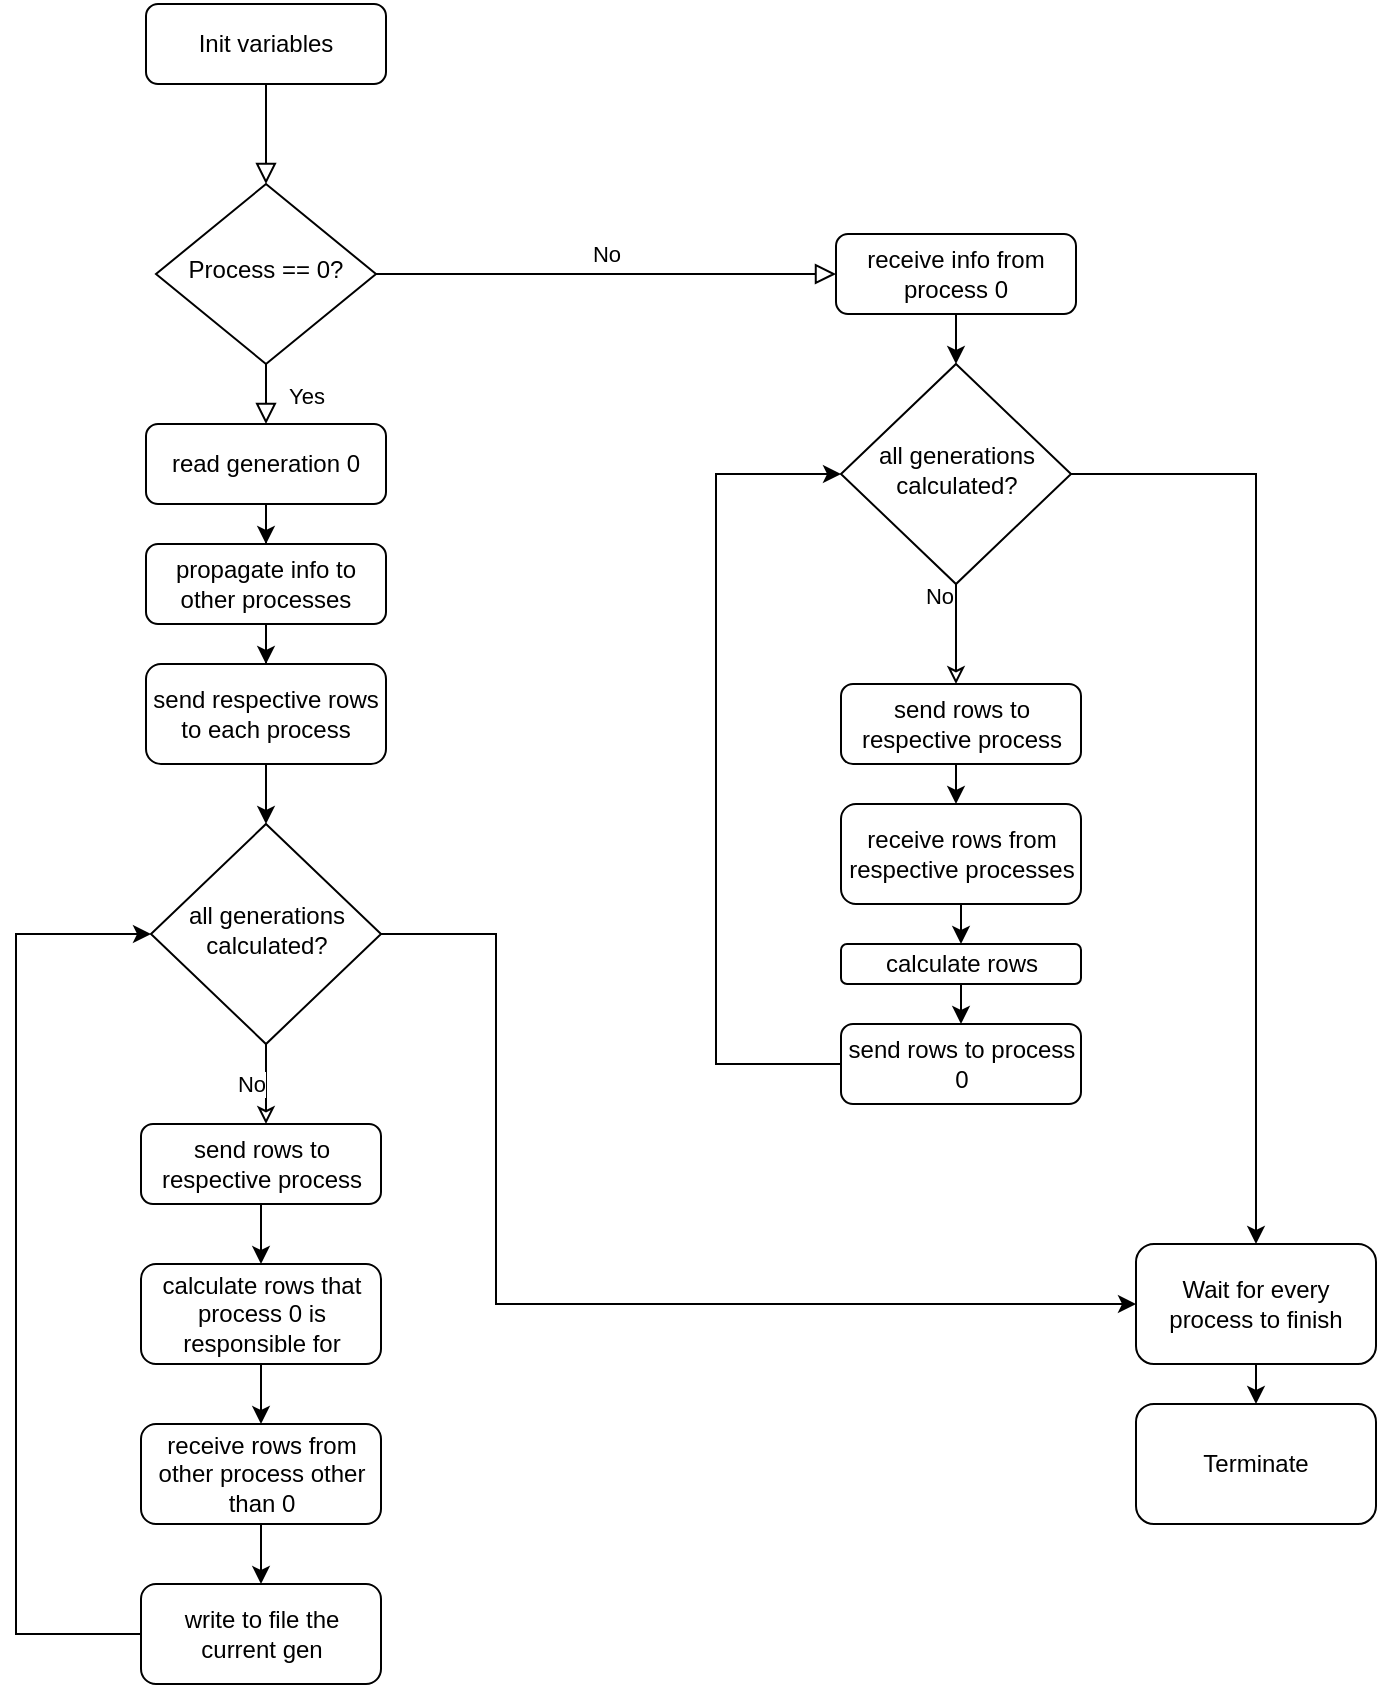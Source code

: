 <mxfile version="12.6.1" type="device"><diagram id="C5RBs43oDa-KdzZeNtuy" name="Page-1"><mxGraphModel dx="1391" dy="913" grid="1" gridSize="10" guides="1" tooltips="1" connect="1" arrows="1" fold="1" page="1" pageScale="1" pageWidth="827" pageHeight="1169" math="0" shadow="0"><root><mxCell id="WIyWlLk6GJQsqaUBKTNV-0"/><mxCell id="WIyWlLk6GJQsqaUBKTNV-1" parent="WIyWlLk6GJQsqaUBKTNV-0"/><mxCell id="WIyWlLk6GJQsqaUBKTNV-2" value="" style="rounded=0;html=1;jettySize=auto;orthogonalLoop=1;fontSize=11;endArrow=block;endFill=0;endSize=8;strokeWidth=1;shadow=0;labelBackgroundColor=none;edgeStyle=orthogonalEdgeStyle;" parent="WIyWlLk6GJQsqaUBKTNV-1" source="WIyWlLk6GJQsqaUBKTNV-3" target="WIyWlLk6GJQsqaUBKTNV-6" edge="1"><mxGeometry relative="1" as="geometry"/></mxCell><mxCell id="WIyWlLk6GJQsqaUBKTNV-3" value="&lt;br&gt;&lt;div&gt;Init variables&lt;/div&gt;&lt;div&gt;&lt;br&gt;&lt;/div&gt;" style="rounded=1;whiteSpace=wrap;html=1;fontSize=12;glass=0;strokeWidth=1;shadow=0;" parent="WIyWlLk6GJQsqaUBKTNV-1" vertex="1"><mxGeometry x="165" y="80" width="120" height="40" as="geometry"/></mxCell><mxCell id="WIyWlLk6GJQsqaUBKTNV-4" value="Yes" style="rounded=0;html=1;jettySize=auto;orthogonalLoop=1;fontSize=11;endArrow=block;endFill=0;endSize=8;strokeWidth=1;shadow=0;labelBackgroundColor=none;edgeStyle=orthogonalEdgeStyle;" parent="WIyWlLk6GJQsqaUBKTNV-1" source="WIyWlLk6GJQsqaUBKTNV-6" edge="1"><mxGeometry y="20" relative="1" as="geometry"><mxPoint as="offset"/><mxPoint x="225" y="290" as="targetPoint"/></mxGeometry></mxCell><mxCell id="WIyWlLk6GJQsqaUBKTNV-5" value="No" style="edgeStyle=orthogonalEdgeStyle;rounded=0;html=1;jettySize=auto;orthogonalLoop=1;fontSize=11;endArrow=block;endFill=0;endSize=8;strokeWidth=1;shadow=0;labelBackgroundColor=none;" parent="WIyWlLk6GJQsqaUBKTNV-1" source="WIyWlLk6GJQsqaUBKTNV-6" target="WIyWlLk6GJQsqaUBKTNV-7" edge="1"><mxGeometry y="10" relative="1" as="geometry"><mxPoint as="offset"/></mxGeometry></mxCell><mxCell id="WIyWlLk6GJQsqaUBKTNV-6" value="Process == 0?" style="rhombus;whiteSpace=wrap;html=1;shadow=0;fontFamily=Helvetica;fontSize=12;align=center;strokeWidth=1;spacing=6;spacingTop=-4;" parent="WIyWlLk6GJQsqaUBKTNV-1" vertex="1"><mxGeometry x="170" y="170" width="110" height="90" as="geometry"/></mxCell><mxCell id="mKBNtXIywOy__J0Tq6Jo-2" value="" style="edgeStyle=orthogonalEdgeStyle;rounded=0;orthogonalLoop=1;jettySize=auto;html=1;" edge="1" parent="WIyWlLk6GJQsqaUBKTNV-1" source="WIyWlLk6GJQsqaUBKTNV-7"><mxGeometry relative="1" as="geometry"><mxPoint x="570" y="260.0" as="targetPoint"/></mxGeometry></mxCell><mxCell id="WIyWlLk6GJQsqaUBKTNV-7" value="receive info from process 0" style="rounded=1;whiteSpace=wrap;html=1;fontSize=12;glass=0;strokeWidth=1;shadow=0;" parent="WIyWlLk6GJQsqaUBKTNV-1" vertex="1"><mxGeometry x="510" y="195" width="120" height="40" as="geometry"/></mxCell><mxCell id="mKBNtXIywOy__J0Tq6Jo-11" value="" style="edgeStyle=orthogonalEdgeStyle;rounded=0;orthogonalLoop=1;jettySize=auto;html=1;" edge="1" parent="WIyWlLk6GJQsqaUBKTNV-1" source="WIyWlLk6GJQsqaUBKTNV-11" target="mKBNtXIywOy__J0Tq6Jo-10"><mxGeometry relative="1" as="geometry"/></mxCell><mxCell id="WIyWlLk6GJQsqaUBKTNV-11" value="propagate info to other processes" style="rounded=1;whiteSpace=wrap;html=1;fontSize=12;glass=0;strokeWidth=1;shadow=0;" parent="WIyWlLk6GJQsqaUBKTNV-1" vertex="1"><mxGeometry x="165" y="350" width="120" height="40" as="geometry"/></mxCell><mxCell id="mKBNtXIywOy__J0Tq6Jo-14" value="" style="edgeStyle=orthogonalEdgeStyle;rounded=0;orthogonalLoop=1;jettySize=auto;html=1;" edge="1" parent="WIyWlLk6GJQsqaUBKTNV-1" source="mKBNtXIywOy__J0Tq6Jo-10" target="mKBNtXIywOy__J0Tq6Jo-13"><mxGeometry relative="1" as="geometry"/></mxCell><mxCell id="mKBNtXIywOy__J0Tq6Jo-10" value="send respective rows to each process" style="rounded=1;whiteSpace=wrap;html=1;fontSize=12;glass=0;strokeWidth=1;shadow=0;" vertex="1" parent="WIyWlLk6GJQsqaUBKTNV-1"><mxGeometry x="165" y="410" width="120" height="50" as="geometry"/></mxCell><mxCell id="mKBNtXIywOy__J0Tq6Jo-8" value="" style="edgeStyle=orthogonalEdgeStyle;rounded=0;orthogonalLoop=1;jettySize=auto;html=1;" edge="1" parent="WIyWlLk6GJQsqaUBKTNV-1" source="WIyWlLk6GJQsqaUBKTNV-12" target="WIyWlLk6GJQsqaUBKTNV-11"><mxGeometry relative="1" as="geometry"/></mxCell><mxCell id="WIyWlLk6GJQsqaUBKTNV-12" value="read generation 0" style="rounded=1;whiteSpace=wrap;html=1;fontSize=12;glass=0;strokeWidth=1;shadow=0;" parent="WIyWlLk6GJQsqaUBKTNV-1" vertex="1"><mxGeometry x="165" y="290" width="120" height="40" as="geometry"/></mxCell><mxCell id="mKBNtXIywOy__J0Tq6Jo-29" value="&lt;div&gt;No&lt;/div&gt;" style="edgeStyle=orthogonalEdgeStyle;rounded=0;orthogonalLoop=1;jettySize=auto;html=1;endFill=0;align=right;" edge="1" parent="WIyWlLk6GJQsqaUBKTNV-1" source="mKBNtXIywOy__J0Tq6Jo-13"><mxGeometry relative="1" as="geometry"><mxPoint x="225" y="640" as="targetPoint"/></mxGeometry></mxCell><mxCell id="mKBNtXIywOy__J0Tq6Jo-68" value="" style="edgeStyle=elbowEdgeStyle;rounded=0;orthogonalLoop=1;jettySize=auto;html=1;endFill=1;align=right;entryX=0;entryY=0.5;entryDx=0;entryDy=0;" edge="1" parent="WIyWlLk6GJQsqaUBKTNV-1" source="mKBNtXIywOy__J0Tq6Jo-13" target="mKBNtXIywOy__J0Tq6Jo-73"><mxGeometry relative="1" as="geometry"><mxPoint x="560" y="880" as="targetPoint"/><Array as="points"><mxPoint x="340" y="760"/></Array></mxGeometry></mxCell><mxCell id="mKBNtXIywOy__J0Tq6Jo-13" value="all generations calculated?" style="rhombus;whiteSpace=wrap;html=1;shadow=0;fontFamily=Helvetica;fontSize=12;align=center;strokeWidth=1;spacing=6;spacingTop=-4;" vertex="1" parent="WIyWlLk6GJQsqaUBKTNV-1"><mxGeometry x="167.5" y="490" width="115" height="110" as="geometry"/></mxCell><mxCell id="mKBNtXIywOy__J0Tq6Jo-36" value="" style="edgeStyle=orthogonalEdgeStyle;rounded=0;orthogonalLoop=1;jettySize=auto;html=1;endFill=1;align=right;" edge="1" parent="WIyWlLk6GJQsqaUBKTNV-1" source="mKBNtXIywOy__J0Tq6Jo-32" target="mKBNtXIywOy__J0Tq6Jo-35"><mxGeometry relative="1" as="geometry"/></mxCell><mxCell id="mKBNtXIywOy__J0Tq6Jo-32" value="send rows to respective process" style="rounded=1;whiteSpace=wrap;html=1;fontSize=12;glass=0;strokeWidth=1;shadow=0;" vertex="1" parent="WIyWlLk6GJQsqaUBKTNV-1"><mxGeometry x="162.5" y="640" width="120" height="40" as="geometry"/></mxCell><mxCell id="mKBNtXIywOy__J0Tq6Jo-39" value="" style="edgeStyle=orthogonalEdgeStyle;rounded=0;orthogonalLoop=1;jettySize=auto;html=1;endFill=1;align=right;" edge="1" parent="WIyWlLk6GJQsqaUBKTNV-1" source="mKBNtXIywOy__J0Tq6Jo-35" target="mKBNtXIywOy__J0Tq6Jo-38"><mxGeometry relative="1" as="geometry"/></mxCell><mxCell id="mKBNtXIywOy__J0Tq6Jo-35" value="calculate rows that process 0 is responsible for" style="rounded=1;whiteSpace=wrap;html=1;fontSize=12;glass=0;strokeWidth=1;shadow=0;" vertex="1" parent="WIyWlLk6GJQsqaUBKTNV-1"><mxGeometry x="162.5" y="710" width="120" height="50" as="geometry"/></mxCell><mxCell id="mKBNtXIywOy__J0Tq6Jo-42" value="" style="edgeStyle=orthogonalEdgeStyle;rounded=0;orthogonalLoop=1;jettySize=auto;html=1;endFill=1;align=right;" edge="1" parent="WIyWlLk6GJQsqaUBKTNV-1" source="mKBNtXIywOy__J0Tq6Jo-38" target="mKBNtXIywOy__J0Tq6Jo-41"><mxGeometry relative="1" as="geometry"/></mxCell><mxCell id="mKBNtXIywOy__J0Tq6Jo-38" value="receive rows from other process other than 0" style="rounded=1;whiteSpace=wrap;html=1;fontSize=12;glass=0;strokeWidth=1;shadow=0;" vertex="1" parent="WIyWlLk6GJQsqaUBKTNV-1"><mxGeometry x="162.5" y="790" width="120" height="50" as="geometry"/></mxCell><mxCell id="mKBNtXIywOy__J0Tq6Jo-44" value="" style="rounded=0;orthogonalLoop=1;jettySize=auto;html=1;endFill=1;align=right;entryX=0;entryY=0.5;entryDx=0;entryDy=0;edgeStyle=elbowEdgeStyle;" edge="1" parent="WIyWlLk6GJQsqaUBKTNV-1" source="mKBNtXIywOy__J0Tq6Jo-41" target="mKBNtXIywOy__J0Tq6Jo-13"><mxGeometry relative="1" as="geometry"><mxPoint x="80" y="540" as="targetPoint"/><Array as="points"><mxPoint x="100" y="840"/></Array></mxGeometry></mxCell><mxCell id="mKBNtXIywOy__J0Tq6Jo-41" value="write to file the current gen" style="rounded=1;whiteSpace=wrap;html=1;fontSize=12;glass=0;strokeWidth=1;shadow=0;" vertex="1" parent="WIyWlLk6GJQsqaUBKTNV-1"><mxGeometry x="162.5" y="870" width="120" height="50" as="geometry"/></mxCell><mxCell id="mKBNtXIywOy__J0Tq6Jo-66" value="" style="edgeStyle=elbowEdgeStyle;rounded=0;orthogonalLoop=1;jettySize=auto;html=1;endFill=1;align=right;" edge="1" parent="WIyWlLk6GJQsqaUBKTNV-1" source="mKBNtXIywOy__J0Tq6Jo-45" target="mKBNtXIywOy__J0Tq6Jo-73"><mxGeometry relative="1" as="geometry"><mxPoint x="668" y="842.5" as="targetPoint"/><Array as="points"><mxPoint x="720" y="580"/></Array></mxGeometry></mxCell><mxCell id="mKBNtXIywOy__J0Tq6Jo-45" value="all generations calculated?" style="rhombus;whiteSpace=wrap;html=1;shadow=0;fontFamily=Helvetica;fontSize=12;align=center;strokeWidth=1;spacing=6;spacingTop=-4;" vertex="1" parent="WIyWlLk6GJQsqaUBKTNV-1"><mxGeometry x="512.5" y="260" width="115" height="110" as="geometry"/></mxCell><mxCell id="mKBNtXIywOy__J0Tq6Jo-47" value="&lt;div&gt;No&lt;/div&gt;" style="edgeStyle=orthogonalEdgeStyle;rounded=0;orthogonalLoop=1;jettySize=auto;html=1;endFill=0;align=right;exitX=0.5;exitY=1;exitDx=0;exitDy=0;" edge="1" parent="WIyWlLk6GJQsqaUBKTNV-1" source="mKBNtXIywOy__J0Tq6Jo-45"><mxGeometry x="-0.791" relative="1" as="geometry"><mxPoint x="245" y="620" as="sourcePoint"/><mxPoint x="570" y="420" as="targetPoint"/><mxPoint as="offset"/></mxGeometry></mxCell><mxCell id="mKBNtXIywOy__J0Tq6Jo-52" value="" style="edgeStyle=elbowEdgeStyle;rounded=0;orthogonalLoop=1;jettySize=auto;html=1;endFill=1;align=right;" edge="1" parent="WIyWlLk6GJQsqaUBKTNV-1" source="mKBNtXIywOy__J0Tq6Jo-50"><mxGeometry relative="1" as="geometry"><mxPoint x="570" y="480" as="targetPoint"/></mxGeometry></mxCell><mxCell id="mKBNtXIywOy__J0Tq6Jo-50" value="send rows to respective process" style="rounded=1;whiteSpace=wrap;html=1;fontSize=12;glass=0;strokeWidth=1;shadow=0;" vertex="1" parent="WIyWlLk6GJQsqaUBKTNV-1"><mxGeometry x="512.5" y="420" width="120" height="40" as="geometry"/></mxCell><mxCell id="mKBNtXIywOy__J0Tq6Jo-56" value="" style="edgeStyle=elbowEdgeStyle;rounded=0;orthogonalLoop=1;jettySize=auto;html=1;endFill=1;align=right;entryX=0.5;entryY=0;entryDx=0;entryDy=0;" edge="1" parent="WIyWlLk6GJQsqaUBKTNV-1" source="mKBNtXIywOy__J0Tq6Jo-53" target="mKBNtXIywOy__J0Tq6Jo-57"><mxGeometry relative="1" as="geometry"><mxPoint x="573" y="620" as="targetPoint"/></mxGeometry></mxCell><mxCell id="mKBNtXIywOy__J0Tq6Jo-53" value="&lt;div&gt;receive rows from respective processes&lt;/div&gt;" style="rounded=1;whiteSpace=wrap;html=1;fontSize=12;glass=0;strokeWidth=1;shadow=0;" vertex="1" parent="WIyWlLk6GJQsqaUBKTNV-1"><mxGeometry x="512.5" y="480.0" width="120" height="50" as="geometry"/></mxCell><mxCell id="mKBNtXIywOy__J0Tq6Jo-60" value="" style="edgeStyle=elbowEdgeStyle;rounded=0;orthogonalLoop=1;jettySize=auto;html=1;endFill=1;align=right;" edge="1" parent="WIyWlLk6GJQsqaUBKTNV-1" source="mKBNtXIywOy__J0Tq6Jo-57" target="mKBNtXIywOy__J0Tq6Jo-59"><mxGeometry relative="1" as="geometry"/></mxCell><mxCell id="mKBNtXIywOy__J0Tq6Jo-57" value="&lt;div&gt;calculate rows&lt;/div&gt;" style="rounded=1;whiteSpace=wrap;html=1;fontSize=12;glass=0;strokeWidth=1;shadow=0;" vertex="1" parent="WIyWlLk6GJQsqaUBKTNV-1"><mxGeometry x="512.5" y="550" width="120" height="20" as="geometry"/></mxCell><mxCell id="mKBNtXIywOy__J0Tq6Jo-64" value="" style="edgeStyle=elbowEdgeStyle;rounded=0;orthogonalLoop=1;jettySize=auto;html=1;endFill=1;align=right;entryX=0;entryY=0.5;entryDx=0;entryDy=0;" edge="1" parent="WIyWlLk6GJQsqaUBKTNV-1" source="mKBNtXIywOy__J0Tq6Jo-59" target="mKBNtXIywOy__J0Tq6Jo-45"><mxGeometry relative="1" as="geometry"><mxPoint x="432.5" y="610" as="targetPoint"/><Array as="points"><mxPoint x="450" y="530"/></Array></mxGeometry></mxCell><mxCell id="mKBNtXIywOy__J0Tq6Jo-59" value="send rows to process 0" style="rounded=1;whiteSpace=wrap;html=1;fontSize=12;glass=0;strokeWidth=1;shadow=0;" vertex="1" parent="WIyWlLk6GJQsqaUBKTNV-1"><mxGeometry x="512.5" y="590" width="120" height="40" as="geometry"/></mxCell><mxCell id="mKBNtXIywOy__J0Tq6Jo-75" value="" style="edgeStyle=elbowEdgeStyle;rounded=0;orthogonalLoop=1;jettySize=auto;html=1;endFill=1;align=right;" edge="1" parent="WIyWlLk6GJQsqaUBKTNV-1" source="mKBNtXIywOy__J0Tq6Jo-73" target="mKBNtXIywOy__J0Tq6Jo-74"><mxGeometry relative="1" as="geometry"/></mxCell><mxCell id="mKBNtXIywOy__J0Tq6Jo-73" value="Wait for every process to finish" style="rounded=1;whiteSpace=wrap;html=1;" vertex="1" parent="WIyWlLk6GJQsqaUBKTNV-1"><mxGeometry x="660" y="700" width="120" height="60" as="geometry"/></mxCell><mxCell id="mKBNtXIywOy__J0Tq6Jo-74" value="Terminate" style="rounded=1;whiteSpace=wrap;html=1;" vertex="1" parent="WIyWlLk6GJQsqaUBKTNV-1"><mxGeometry x="660" y="780" width="120" height="60" as="geometry"/></mxCell></root></mxGraphModel></diagram></mxfile>